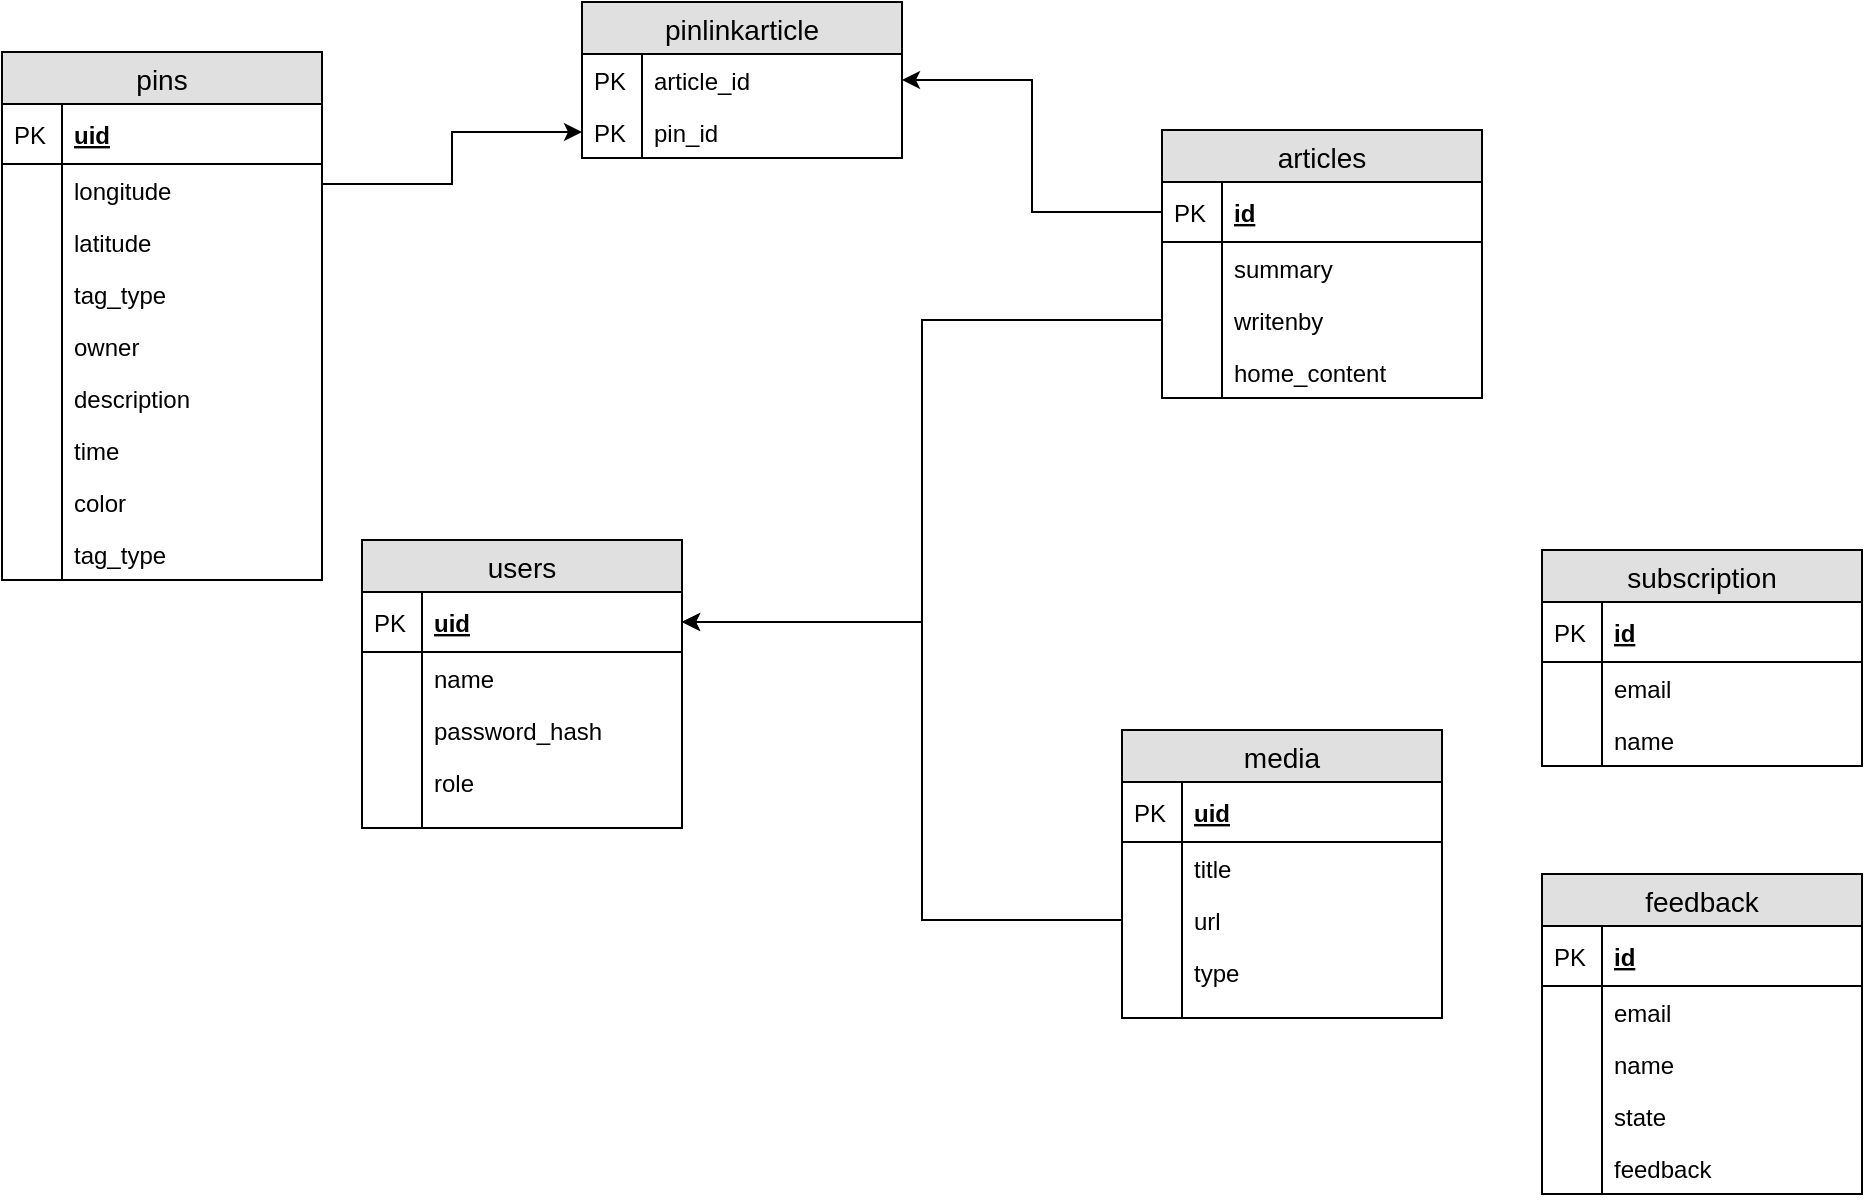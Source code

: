 <mxfile version="11.2.9" type="device" pages="1"><diagram id="zReOVSA7Pq5CZKI6merD" name="Page-1"><mxGraphModel dx="1304" dy="742" grid="1" gridSize="10" guides="1" tooltips="1" connect="1" arrows="1" fold="1" page="1" pageScale="1" pageWidth="850" pageHeight="1100" math="0" shadow="0"><root><mxCell id="0"/><mxCell id="1" parent="0"/><mxCell id="cJRVfvNDg5Zzi38RU6Ew-1" value="articles" style="swimlane;fontStyle=0;childLayout=stackLayout;horizontal=1;startSize=26;fillColor=#e0e0e0;horizontalStack=0;resizeParent=1;resizeParentMax=0;resizeLast=0;collapsible=1;marginBottom=0;swimlaneFillColor=#ffffff;align=center;fontSize=14;" parent="1" vertex="1"><mxGeometry x="380" y="95" width="160" height="134" as="geometry"/></mxCell><mxCell id="cJRVfvNDg5Zzi38RU6Ew-2" value="id" style="shape=partialRectangle;top=0;left=0;right=0;bottom=1;align=left;verticalAlign=middle;fillColor=none;spacingLeft=34;spacingRight=4;overflow=hidden;rotatable=0;points=[[0,0.5],[1,0.5]];portConstraint=eastwest;dropTarget=0;fontStyle=5;fontSize=12;" parent="cJRVfvNDg5Zzi38RU6Ew-1" vertex="1"><mxGeometry y="26" width="160" height="30" as="geometry"/></mxCell><mxCell id="cJRVfvNDg5Zzi38RU6Ew-3" value="PK" style="shape=partialRectangle;top=0;left=0;bottom=0;fillColor=none;align=left;verticalAlign=middle;spacingLeft=4;spacingRight=4;overflow=hidden;rotatable=0;points=[];portConstraint=eastwest;part=1;fontSize=12;" parent="cJRVfvNDg5Zzi38RU6Ew-2" vertex="1" connectable="0"><mxGeometry width="30" height="30" as="geometry"/></mxCell><mxCell id="cJRVfvNDg5Zzi38RU6Ew-4" value="summary" style="shape=partialRectangle;top=0;left=0;right=0;bottom=0;align=left;verticalAlign=top;fillColor=none;spacingLeft=34;spacingRight=4;overflow=hidden;rotatable=0;points=[[0,0.5],[1,0.5]];portConstraint=eastwest;dropTarget=0;fontSize=12;" parent="cJRVfvNDg5Zzi38RU6Ew-1" vertex="1"><mxGeometry y="56" width="160" height="26" as="geometry"/></mxCell><mxCell id="cJRVfvNDg5Zzi38RU6Ew-5" value="" style="shape=partialRectangle;top=0;left=0;bottom=0;fillColor=none;align=left;verticalAlign=top;spacingLeft=4;spacingRight=4;overflow=hidden;rotatable=0;points=[];portConstraint=eastwest;part=1;fontSize=12;" parent="cJRVfvNDg5Zzi38RU6Ew-4" vertex="1" connectable="0"><mxGeometry width="30" height="26" as="geometry"/></mxCell><mxCell id="cJRVfvNDg5Zzi38RU6Ew-76" value="writenby" style="shape=partialRectangle;top=0;left=0;right=0;bottom=0;align=left;verticalAlign=top;fillColor=none;spacingLeft=34;spacingRight=4;overflow=hidden;rotatable=0;points=[[0,0.5],[1,0.5]];portConstraint=eastwest;dropTarget=0;fontSize=12;" parent="cJRVfvNDg5Zzi38RU6Ew-1" vertex="1"><mxGeometry y="82" width="160" height="26" as="geometry"/></mxCell><mxCell id="cJRVfvNDg5Zzi38RU6Ew-77" value="" style="shape=partialRectangle;top=0;left=0;bottom=0;fillColor=none;align=left;verticalAlign=top;spacingLeft=4;spacingRight=4;overflow=hidden;rotatable=0;points=[];portConstraint=eastwest;part=1;fontSize=12;" parent="cJRVfvNDg5Zzi38RU6Ew-76" vertex="1" connectable="0"><mxGeometry width="30" height="26" as="geometry"/></mxCell><mxCell id="L6mAO4i48AhPAlog-JBE-1" value="home_content" style="shape=partialRectangle;top=0;left=0;right=0;bottom=0;align=left;verticalAlign=top;fillColor=none;spacingLeft=34;spacingRight=4;overflow=hidden;rotatable=0;points=[[0,0.5],[1,0.5]];portConstraint=eastwest;dropTarget=0;fontSize=12;" vertex="1" parent="cJRVfvNDg5Zzi38RU6Ew-1"><mxGeometry y="108" width="160" height="26" as="geometry"/></mxCell><mxCell id="L6mAO4i48AhPAlog-JBE-2" value="" style="shape=partialRectangle;top=0;left=0;bottom=0;fillColor=none;align=left;verticalAlign=top;spacingLeft=4;spacingRight=4;overflow=hidden;rotatable=0;points=[];portConstraint=eastwest;part=1;fontSize=12;" vertex="1" connectable="0" parent="L6mAO4i48AhPAlog-JBE-1"><mxGeometry width="30" height="26" as="geometry"/></mxCell><mxCell id="Q3hdcjq6droh1dv9bMaz-24" style="edgeStyle=orthogonalEdgeStyle;rounded=0;orthogonalLoop=1;jettySize=auto;html=1;exitX=1;exitY=0.25;exitDx=0;exitDy=0;entryX=0;entryY=0.5;entryDx=0;entryDy=0;" parent="1" source="cJRVfvNDg5Zzi38RU6Ew-20" target="Q3hdcjq6droh1dv9bMaz-18" edge="1"><mxGeometry relative="1" as="geometry"/></mxCell><mxCell id="cJRVfvNDg5Zzi38RU6Ew-20" value="pins" style="swimlane;fontStyle=0;childLayout=stackLayout;horizontal=1;startSize=26;fillColor=#e0e0e0;horizontalStack=0;resizeParent=1;resizeParentMax=0;resizeLast=0;collapsible=1;marginBottom=0;swimlaneFillColor=#ffffff;align=center;fontSize=14;" parent="1" vertex="1"><mxGeometry x="-200" y="56" width="160" height="264" as="geometry"/></mxCell><mxCell id="cJRVfvNDg5Zzi38RU6Ew-21" value="uid" style="shape=partialRectangle;top=0;left=0;right=0;bottom=1;align=left;verticalAlign=middle;fillColor=none;spacingLeft=34;spacingRight=4;overflow=hidden;rotatable=0;points=[[0,0.5],[1,0.5]];portConstraint=eastwest;dropTarget=0;fontStyle=5;fontSize=12;" parent="cJRVfvNDg5Zzi38RU6Ew-20" vertex="1"><mxGeometry y="26" width="160" height="30" as="geometry"/></mxCell><mxCell id="cJRVfvNDg5Zzi38RU6Ew-22" value="PK" style="shape=partialRectangle;top=0;left=0;bottom=0;fillColor=none;align=left;verticalAlign=middle;spacingLeft=4;spacingRight=4;overflow=hidden;rotatable=0;points=[];portConstraint=eastwest;part=1;fontSize=12;" parent="cJRVfvNDg5Zzi38RU6Ew-21" vertex="1" connectable="0"><mxGeometry width="30" height="30" as="geometry"/></mxCell><mxCell id="cJRVfvNDg5Zzi38RU6Ew-23" value="longitude" style="shape=partialRectangle;top=0;left=0;right=0;bottom=0;align=left;verticalAlign=top;fillColor=none;spacingLeft=34;spacingRight=4;overflow=hidden;rotatable=0;points=[[0,0.5],[1,0.5]];portConstraint=eastwest;dropTarget=0;fontSize=12;" parent="cJRVfvNDg5Zzi38RU6Ew-20" vertex="1"><mxGeometry y="56" width="160" height="26" as="geometry"/></mxCell><mxCell id="cJRVfvNDg5Zzi38RU6Ew-24" value="" style="shape=partialRectangle;top=0;left=0;bottom=0;fillColor=none;align=left;verticalAlign=top;spacingLeft=4;spacingRight=4;overflow=hidden;rotatable=0;points=[];portConstraint=eastwest;part=1;fontSize=12;" parent="cJRVfvNDg5Zzi38RU6Ew-23" vertex="1" connectable="0"><mxGeometry width="30" height="26" as="geometry"/></mxCell><mxCell id="cJRVfvNDg5Zzi38RU6Ew-25" value="latitude" style="shape=partialRectangle;top=0;left=0;right=0;bottom=0;align=left;verticalAlign=top;fillColor=none;spacingLeft=34;spacingRight=4;overflow=hidden;rotatable=0;points=[[0,0.5],[1,0.5]];portConstraint=eastwest;dropTarget=0;fontSize=12;" parent="cJRVfvNDg5Zzi38RU6Ew-20" vertex="1"><mxGeometry y="82" width="160" height="26" as="geometry"/></mxCell><mxCell id="cJRVfvNDg5Zzi38RU6Ew-26" value="" style="shape=partialRectangle;top=0;left=0;bottom=0;fillColor=none;align=left;verticalAlign=top;spacingLeft=4;spacingRight=4;overflow=hidden;rotatable=0;points=[];portConstraint=eastwest;part=1;fontSize=12;" parent="cJRVfvNDg5Zzi38RU6Ew-25" vertex="1" connectable="0"><mxGeometry width="30" height="26" as="geometry"/></mxCell><mxCell id="L6mAO4i48AhPAlog-JBE-10" value="tag_type" style="shape=partialRectangle;top=0;left=0;right=0;bottom=0;align=left;verticalAlign=top;fillColor=none;spacingLeft=34;spacingRight=4;overflow=hidden;rotatable=0;points=[[0,0.5],[1,0.5]];portConstraint=eastwest;dropTarget=0;fontSize=12;" vertex="1" parent="cJRVfvNDg5Zzi38RU6Ew-20"><mxGeometry y="108" width="160" height="26" as="geometry"/></mxCell><mxCell id="L6mAO4i48AhPAlog-JBE-11" value="" style="shape=partialRectangle;top=0;left=0;bottom=0;fillColor=none;align=left;verticalAlign=top;spacingLeft=4;spacingRight=4;overflow=hidden;rotatable=0;points=[];portConstraint=eastwest;part=1;fontSize=12;" vertex="1" connectable="0" parent="L6mAO4i48AhPAlog-JBE-10"><mxGeometry width="30" height="26" as="geometry"/></mxCell><mxCell id="L6mAO4i48AhPAlog-JBE-6" value="owner" style="shape=partialRectangle;top=0;left=0;right=0;bottom=0;align=left;verticalAlign=top;fillColor=none;spacingLeft=34;spacingRight=4;overflow=hidden;rotatable=0;points=[[0,0.5],[1,0.5]];portConstraint=eastwest;dropTarget=0;fontSize=12;" vertex="1" parent="cJRVfvNDg5Zzi38RU6Ew-20"><mxGeometry y="134" width="160" height="26" as="geometry"/></mxCell><mxCell id="L6mAO4i48AhPAlog-JBE-7" value="" style="shape=partialRectangle;top=0;left=0;bottom=0;fillColor=none;align=left;verticalAlign=top;spacingLeft=4;spacingRight=4;overflow=hidden;rotatable=0;points=[];portConstraint=eastwest;part=1;fontSize=12;" vertex="1" connectable="0" parent="L6mAO4i48AhPAlog-JBE-6"><mxGeometry width="30" height="26" as="geometry"/></mxCell><mxCell id="cJRVfvNDg5Zzi38RU6Ew-27" value="description" style="shape=partialRectangle;top=0;left=0;right=0;bottom=0;align=left;verticalAlign=top;fillColor=none;spacingLeft=34;spacingRight=4;overflow=hidden;rotatable=0;points=[[0,0.5],[1,0.5]];portConstraint=eastwest;dropTarget=0;fontSize=12;" parent="cJRVfvNDg5Zzi38RU6Ew-20" vertex="1"><mxGeometry y="160" width="160" height="26" as="geometry"/></mxCell><mxCell id="cJRVfvNDg5Zzi38RU6Ew-28" value="" style="shape=partialRectangle;top=0;left=0;bottom=0;fillColor=none;align=left;verticalAlign=top;spacingLeft=4;spacingRight=4;overflow=hidden;rotatable=0;points=[];portConstraint=eastwest;part=1;fontSize=12;" parent="cJRVfvNDg5Zzi38RU6Ew-27" vertex="1" connectable="0"><mxGeometry width="30" height="26" as="geometry"/></mxCell><mxCell id="cJRVfvNDg5Zzi38RU6Ew-29" value="time" style="shape=partialRectangle;top=0;left=0;right=0;bottom=0;align=left;verticalAlign=top;fillColor=none;spacingLeft=34;spacingRight=4;overflow=hidden;rotatable=0;points=[[0,0.5],[1,0.5]];portConstraint=eastwest;dropTarget=0;fontSize=12;" parent="cJRVfvNDg5Zzi38RU6Ew-20" vertex="1"><mxGeometry y="186" width="160" height="26" as="geometry"/></mxCell><mxCell id="cJRVfvNDg5Zzi38RU6Ew-30" value="" style="shape=partialRectangle;top=0;left=0;bottom=0;fillColor=none;align=left;verticalAlign=top;spacingLeft=4;spacingRight=4;overflow=hidden;rotatable=0;points=[];portConstraint=eastwest;part=1;fontSize=12;" parent="cJRVfvNDg5Zzi38RU6Ew-29" vertex="1" connectable="0"><mxGeometry width="30" height="26" as="geometry"/></mxCell><mxCell id="L6mAO4i48AhPAlog-JBE-12" value="color" style="shape=partialRectangle;top=0;left=0;right=0;bottom=0;align=left;verticalAlign=top;fillColor=none;spacingLeft=34;spacingRight=4;overflow=hidden;rotatable=0;points=[[0,0.5],[1,0.5]];portConstraint=eastwest;dropTarget=0;fontSize=12;" vertex="1" parent="cJRVfvNDg5Zzi38RU6Ew-20"><mxGeometry y="212" width="160" height="26" as="geometry"/></mxCell><mxCell id="L6mAO4i48AhPAlog-JBE-13" value="" style="shape=partialRectangle;top=0;left=0;bottom=0;fillColor=none;align=left;verticalAlign=top;spacingLeft=4;spacingRight=4;overflow=hidden;rotatable=0;points=[];portConstraint=eastwest;part=1;fontSize=12;" vertex="1" connectable="0" parent="L6mAO4i48AhPAlog-JBE-12"><mxGeometry width="30" height="26" as="geometry"/></mxCell><mxCell id="L6mAO4i48AhPAlog-JBE-8" value="tag_type" style="shape=partialRectangle;top=0;left=0;right=0;bottom=0;align=left;verticalAlign=top;fillColor=none;spacingLeft=34;spacingRight=4;overflow=hidden;rotatable=0;points=[[0,0.5],[1,0.5]];portConstraint=eastwest;dropTarget=0;fontSize=12;" vertex="1" parent="cJRVfvNDg5Zzi38RU6Ew-20"><mxGeometry y="238" width="160" height="26" as="geometry"/></mxCell><mxCell id="L6mAO4i48AhPAlog-JBE-9" value="" style="shape=partialRectangle;top=0;left=0;bottom=0;fillColor=none;align=left;verticalAlign=top;spacingLeft=4;spacingRight=4;overflow=hidden;rotatable=0;points=[];portConstraint=eastwest;part=1;fontSize=12;" vertex="1" connectable="0" parent="L6mAO4i48AhPAlog-JBE-8"><mxGeometry width="30" height="26" as="geometry"/></mxCell><mxCell id="cJRVfvNDg5Zzi38RU6Ew-43" value="users" style="swimlane;fontStyle=0;childLayout=stackLayout;horizontal=1;startSize=26;fillColor=#e0e0e0;horizontalStack=0;resizeParent=1;resizeParentMax=0;resizeLast=0;collapsible=1;marginBottom=0;swimlaneFillColor=#ffffff;align=center;fontSize=14;" parent="1" vertex="1"><mxGeometry x="-20" y="300" width="160" height="144" as="geometry"/></mxCell><mxCell id="cJRVfvNDg5Zzi38RU6Ew-44" value="uid" style="shape=partialRectangle;top=0;left=0;right=0;bottom=1;align=left;verticalAlign=middle;fillColor=none;spacingLeft=34;spacingRight=4;overflow=hidden;rotatable=0;points=[[0,0.5],[1,0.5]];portConstraint=eastwest;dropTarget=0;fontStyle=5;fontSize=12;" parent="cJRVfvNDg5Zzi38RU6Ew-43" vertex="1"><mxGeometry y="26" width="160" height="30" as="geometry"/></mxCell><mxCell id="cJRVfvNDg5Zzi38RU6Ew-45" value="PK" style="shape=partialRectangle;top=0;left=0;bottom=0;fillColor=none;align=left;verticalAlign=middle;spacingLeft=4;spacingRight=4;overflow=hidden;rotatable=0;points=[];portConstraint=eastwest;part=1;fontSize=12;" parent="cJRVfvNDg5Zzi38RU6Ew-44" vertex="1" connectable="0"><mxGeometry width="30" height="30" as="geometry"/></mxCell><mxCell id="cJRVfvNDg5Zzi38RU6Ew-46" value="name" style="shape=partialRectangle;top=0;left=0;right=0;bottom=0;align=left;verticalAlign=top;fillColor=none;spacingLeft=34;spacingRight=4;overflow=hidden;rotatable=0;points=[[0,0.5],[1,0.5]];portConstraint=eastwest;dropTarget=0;fontSize=12;" parent="cJRVfvNDg5Zzi38RU6Ew-43" vertex="1"><mxGeometry y="56" width="160" height="26" as="geometry"/></mxCell><mxCell id="cJRVfvNDg5Zzi38RU6Ew-47" value="" style="shape=partialRectangle;top=0;left=0;bottom=0;fillColor=none;align=left;verticalAlign=top;spacingLeft=4;spacingRight=4;overflow=hidden;rotatable=0;points=[];portConstraint=eastwest;part=1;fontSize=12;" parent="cJRVfvNDg5Zzi38RU6Ew-46" vertex="1" connectable="0"><mxGeometry width="30" height="26" as="geometry"/></mxCell><mxCell id="cJRVfvNDg5Zzi38RU6Ew-54" value="password_hash" style="shape=partialRectangle;top=0;left=0;right=0;bottom=0;align=left;verticalAlign=top;fillColor=none;spacingLeft=34;spacingRight=4;overflow=hidden;rotatable=0;points=[[0,0.5],[1,0.5]];portConstraint=eastwest;dropTarget=0;fontSize=12;" parent="cJRVfvNDg5Zzi38RU6Ew-43" vertex="1"><mxGeometry y="82" width="160" height="26" as="geometry"/></mxCell><mxCell id="cJRVfvNDg5Zzi38RU6Ew-55" value="" style="shape=partialRectangle;top=0;left=0;bottom=0;fillColor=none;align=left;verticalAlign=top;spacingLeft=4;spacingRight=4;overflow=hidden;rotatable=0;points=[];portConstraint=eastwest;part=1;fontSize=12;" parent="cJRVfvNDg5Zzi38RU6Ew-54" vertex="1" connectable="0"><mxGeometry width="30" height="26" as="geometry"/></mxCell><mxCell id="cJRVfvNDg5Zzi38RU6Ew-50" value="role" style="shape=partialRectangle;top=0;left=0;right=0;bottom=0;align=left;verticalAlign=top;fillColor=none;spacingLeft=34;spacingRight=4;overflow=hidden;rotatable=0;points=[[0,0.5],[1,0.5]];portConstraint=eastwest;dropTarget=0;fontSize=12;" parent="cJRVfvNDg5Zzi38RU6Ew-43" vertex="1"><mxGeometry y="108" width="160" height="26" as="geometry"/></mxCell><mxCell id="cJRVfvNDg5Zzi38RU6Ew-51" value="" style="shape=partialRectangle;top=0;left=0;bottom=0;fillColor=none;align=left;verticalAlign=top;spacingLeft=4;spacingRight=4;overflow=hidden;rotatable=0;points=[];portConstraint=eastwest;part=1;fontSize=12;" parent="cJRVfvNDg5Zzi38RU6Ew-50" vertex="1" connectable="0"><mxGeometry width="30" height="26" as="geometry"/></mxCell><mxCell id="cJRVfvNDg5Zzi38RU6Ew-52" value="" style="shape=partialRectangle;top=0;left=0;right=0;bottom=0;align=left;verticalAlign=top;fillColor=none;spacingLeft=34;spacingRight=4;overflow=hidden;rotatable=0;points=[[0,0.5],[1,0.5]];portConstraint=eastwest;dropTarget=0;fontSize=12;" parent="cJRVfvNDg5Zzi38RU6Ew-43" vertex="1"><mxGeometry y="134" width="160" height="10" as="geometry"/></mxCell><mxCell id="cJRVfvNDg5Zzi38RU6Ew-53" value="" style="shape=partialRectangle;top=0;left=0;bottom=0;fillColor=none;align=left;verticalAlign=top;spacingLeft=4;spacingRight=4;overflow=hidden;rotatable=0;points=[];portConstraint=eastwest;part=1;fontSize=12;" parent="cJRVfvNDg5Zzi38RU6Ew-52" vertex="1" connectable="0"><mxGeometry width="30" height="10" as="geometry"/></mxCell><mxCell id="cJRVfvNDg5Zzi38RU6Ew-56" value="media" style="swimlane;fontStyle=0;childLayout=stackLayout;horizontal=1;startSize=26;fillColor=#e0e0e0;horizontalStack=0;resizeParent=1;resizeParentMax=0;resizeLast=0;collapsible=1;marginBottom=0;swimlaneFillColor=#ffffff;align=center;fontSize=14;" parent="1" vertex="1"><mxGeometry x="360" y="395" width="160" height="144" as="geometry"/></mxCell><mxCell id="cJRVfvNDg5Zzi38RU6Ew-57" value="uid" style="shape=partialRectangle;top=0;left=0;right=0;bottom=1;align=left;verticalAlign=middle;fillColor=none;spacingLeft=34;spacingRight=4;overflow=hidden;rotatable=0;points=[[0,0.5],[1,0.5]];portConstraint=eastwest;dropTarget=0;fontStyle=5;fontSize=12;" parent="cJRVfvNDg5Zzi38RU6Ew-56" vertex="1"><mxGeometry y="26" width="160" height="30" as="geometry"/></mxCell><mxCell id="cJRVfvNDg5Zzi38RU6Ew-58" value="PK" style="shape=partialRectangle;top=0;left=0;bottom=0;fillColor=none;align=left;verticalAlign=middle;spacingLeft=4;spacingRight=4;overflow=hidden;rotatable=0;points=[];portConstraint=eastwest;part=1;fontSize=12;" parent="cJRVfvNDg5Zzi38RU6Ew-57" vertex="1" connectable="0"><mxGeometry width="30" height="30" as="geometry"/></mxCell><mxCell id="cJRVfvNDg5Zzi38RU6Ew-59" value="title" style="shape=partialRectangle;top=0;left=0;right=0;bottom=0;align=left;verticalAlign=top;fillColor=none;spacingLeft=34;spacingRight=4;overflow=hidden;rotatable=0;points=[[0,0.5],[1,0.5]];portConstraint=eastwest;dropTarget=0;fontSize=12;" parent="cJRVfvNDg5Zzi38RU6Ew-56" vertex="1"><mxGeometry y="56" width="160" height="26" as="geometry"/></mxCell><mxCell id="cJRVfvNDg5Zzi38RU6Ew-60" value="" style="shape=partialRectangle;top=0;left=0;bottom=0;fillColor=none;align=left;verticalAlign=top;spacingLeft=4;spacingRight=4;overflow=hidden;rotatable=0;points=[];portConstraint=eastwest;part=1;fontSize=12;" parent="cJRVfvNDg5Zzi38RU6Ew-59" vertex="1" connectable="0"><mxGeometry width="30" height="26" as="geometry"/></mxCell><mxCell id="cJRVfvNDg5Zzi38RU6Ew-79" value="url" style="shape=partialRectangle;top=0;left=0;right=0;bottom=0;align=left;verticalAlign=top;fillColor=none;spacingLeft=34;spacingRight=4;overflow=hidden;rotatable=0;points=[[0,0.5],[1,0.5]];portConstraint=eastwest;dropTarget=0;fontSize=12;" parent="cJRVfvNDg5Zzi38RU6Ew-56" vertex="1"><mxGeometry y="82" width="160" height="26" as="geometry"/></mxCell><mxCell id="cJRVfvNDg5Zzi38RU6Ew-80" value="" style="shape=partialRectangle;top=0;left=0;bottom=0;fillColor=none;align=left;verticalAlign=top;spacingLeft=4;spacingRight=4;overflow=hidden;rotatable=0;points=[];portConstraint=eastwest;part=1;fontSize=12;" parent="cJRVfvNDg5Zzi38RU6Ew-79" vertex="1" connectable="0"><mxGeometry width="30" height="26" as="geometry"/></mxCell><mxCell id="cJRVfvNDg5Zzi38RU6Ew-61" value="type" style="shape=partialRectangle;top=0;left=0;right=0;bottom=0;align=left;verticalAlign=top;fillColor=none;spacingLeft=34;spacingRight=4;overflow=hidden;rotatable=0;points=[[0,0.5],[1,0.5]];portConstraint=eastwest;dropTarget=0;fontSize=12;" parent="cJRVfvNDg5Zzi38RU6Ew-56" vertex="1"><mxGeometry y="108" width="160" height="26" as="geometry"/></mxCell><mxCell id="cJRVfvNDg5Zzi38RU6Ew-62" value="" style="shape=partialRectangle;top=0;left=0;bottom=0;fillColor=none;align=left;verticalAlign=top;spacingLeft=4;spacingRight=4;overflow=hidden;rotatable=0;points=[];portConstraint=eastwest;part=1;fontSize=12;" parent="cJRVfvNDg5Zzi38RU6Ew-61" vertex="1" connectable="0"><mxGeometry width="30" height="26" as="geometry"/></mxCell><mxCell id="cJRVfvNDg5Zzi38RU6Ew-63" value="" style="shape=partialRectangle;top=0;left=0;right=0;bottom=0;align=left;verticalAlign=top;fillColor=none;spacingLeft=34;spacingRight=4;overflow=hidden;rotatable=0;points=[[0,0.5],[1,0.5]];portConstraint=eastwest;dropTarget=0;fontSize=12;" parent="cJRVfvNDg5Zzi38RU6Ew-56" vertex="1"><mxGeometry y="134" width="160" height="10" as="geometry"/></mxCell><mxCell id="cJRVfvNDg5Zzi38RU6Ew-64" value="" style="shape=partialRectangle;top=0;left=0;bottom=0;fillColor=none;align=left;verticalAlign=top;spacingLeft=4;spacingRight=4;overflow=hidden;rotatable=0;points=[];portConstraint=eastwest;part=1;fontSize=12;" parent="cJRVfvNDg5Zzi38RU6Ew-63" vertex="1" connectable="0"><mxGeometry width="30" height="10" as="geometry"/></mxCell><mxCell id="cJRVfvNDg5Zzi38RU6Ew-82" style="edgeStyle=orthogonalEdgeStyle;rounded=0;orthogonalLoop=1;jettySize=auto;html=1;exitX=0;exitY=0.5;exitDx=0;exitDy=0;entryX=1;entryY=0.5;entryDx=0;entryDy=0;" parent="1" source="cJRVfvNDg5Zzi38RU6Ew-79" target="cJRVfvNDg5Zzi38RU6Ew-44" edge="1"><mxGeometry relative="1" as="geometry"><Array as="points"><mxPoint x="260" y="490"/><mxPoint x="260" y="341"/></Array></mxGeometry></mxCell><mxCell id="PLJIVO9IedAGoEVM4yx3-1" value="subscription" style="swimlane;fontStyle=0;childLayout=stackLayout;horizontal=1;startSize=26;fillColor=#e0e0e0;horizontalStack=0;resizeParent=1;resizeParentMax=0;resizeLast=0;collapsible=1;marginBottom=0;swimlaneFillColor=#ffffff;align=center;fontSize=14;" parent="1" vertex="1"><mxGeometry x="570" y="305" width="160" height="108" as="geometry"/></mxCell><mxCell id="PLJIVO9IedAGoEVM4yx3-2" value="id" style="shape=partialRectangle;top=0;left=0;right=0;bottom=1;align=left;verticalAlign=middle;fillColor=none;spacingLeft=34;spacingRight=4;overflow=hidden;rotatable=0;points=[[0,0.5],[1,0.5]];portConstraint=eastwest;dropTarget=0;fontStyle=5;fontSize=12;" parent="PLJIVO9IedAGoEVM4yx3-1" vertex="1"><mxGeometry y="26" width="160" height="30" as="geometry"/></mxCell><mxCell id="PLJIVO9IedAGoEVM4yx3-3" value="PK" style="shape=partialRectangle;top=0;left=0;bottom=0;fillColor=none;align=left;verticalAlign=middle;spacingLeft=4;spacingRight=4;overflow=hidden;rotatable=0;points=[];portConstraint=eastwest;part=1;fontSize=12;" parent="PLJIVO9IedAGoEVM4yx3-2" vertex="1" connectable="0"><mxGeometry width="30" height="30" as="geometry"/></mxCell><mxCell id="PLJIVO9IedAGoEVM4yx3-4" value="email" style="shape=partialRectangle;top=0;left=0;right=0;bottom=0;align=left;verticalAlign=top;fillColor=none;spacingLeft=34;spacingRight=4;overflow=hidden;rotatable=0;points=[[0,0.5],[1,0.5]];portConstraint=eastwest;dropTarget=0;fontSize=12;" parent="PLJIVO9IedAGoEVM4yx3-1" vertex="1"><mxGeometry y="56" width="160" height="26" as="geometry"/></mxCell><mxCell id="PLJIVO9IedAGoEVM4yx3-5" value="" style="shape=partialRectangle;top=0;left=0;bottom=0;fillColor=none;align=left;verticalAlign=top;spacingLeft=4;spacingRight=4;overflow=hidden;rotatable=0;points=[];portConstraint=eastwest;part=1;fontSize=12;" parent="PLJIVO9IedAGoEVM4yx3-4" vertex="1" connectable="0"><mxGeometry width="30" height="26" as="geometry"/></mxCell><mxCell id="PLJIVO9IedAGoEVM4yx3-6" value="name" style="shape=partialRectangle;top=0;left=0;right=0;bottom=0;align=left;verticalAlign=top;fillColor=none;spacingLeft=34;spacingRight=4;overflow=hidden;rotatable=0;points=[[0,0.5],[1,0.5]];portConstraint=eastwest;dropTarget=0;fontSize=12;" parent="PLJIVO9IedAGoEVM4yx3-1" vertex="1"><mxGeometry y="82" width="160" height="26" as="geometry"/></mxCell><mxCell id="PLJIVO9IedAGoEVM4yx3-7" value="" style="shape=partialRectangle;top=0;left=0;bottom=0;fillColor=none;align=left;verticalAlign=top;spacingLeft=4;spacingRight=4;overflow=hidden;rotatable=0;points=[];portConstraint=eastwest;part=1;fontSize=12;" parent="PLJIVO9IedAGoEVM4yx3-6" vertex="1" connectable="0"><mxGeometry width="30" height="26" as="geometry"/></mxCell><mxCell id="PLJIVO9IedAGoEVM4yx3-10" value="feedback" style="swimlane;fontStyle=0;childLayout=stackLayout;horizontal=1;startSize=26;fillColor=#e0e0e0;horizontalStack=0;resizeParent=1;resizeParentMax=0;resizeLast=0;collapsible=1;marginBottom=0;swimlaneFillColor=#ffffff;align=center;fontSize=14;" parent="1" vertex="1"><mxGeometry x="570" y="467" width="160" height="160" as="geometry"/></mxCell><mxCell id="PLJIVO9IedAGoEVM4yx3-11" value="id" style="shape=partialRectangle;top=0;left=0;right=0;bottom=1;align=left;verticalAlign=middle;fillColor=none;spacingLeft=34;spacingRight=4;overflow=hidden;rotatable=0;points=[[0,0.5],[1,0.5]];portConstraint=eastwest;dropTarget=0;fontStyle=5;fontSize=12;" parent="PLJIVO9IedAGoEVM4yx3-10" vertex="1"><mxGeometry y="26" width="160" height="30" as="geometry"/></mxCell><mxCell id="PLJIVO9IedAGoEVM4yx3-12" value="PK" style="shape=partialRectangle;top=0;left=0;bottom=0;fillColor=none;align=left;verticalAlign=middle;spacingLeft=4;spacingRight=4;overflow=hidden;rotatable=0;points=[];portConstraint=eastwest;part=1;fontSize=12;" parent="PLJIVO9IedAGoEVM4yx3-11" vertex="1" connectable="0"><mxGeometry width="30" height="30" as="geometry"/></mxCell><mxCell id="PLJIVO9IedAGoEVM4yx3-13" value="email" style="shape=partialRectangle;top=0;left=0;right=0;bottom=0;align=left;verticalAlign=top;fillColor=none;spacingLeft=34;spacingRight=4;overflow=hidden;rotatable=0;points=[[0,0.5],[1,0.5]];portConstraint=eastwest;dropTarget=0;fontSize=12;" parent="PLJIVO9IedAGoEVM4yx3-10" vertex="1"><mxGeometry y="56" width="160" height="26" as="geometry"/></mxCell><mxCell id="PLJIVO9IedAGoEVM4yx3-14" value="" style="shape=partialRectangle;top=0;left=0;bottom=0;fillColor=none;align=left;verticalAlign=top;spacingLeft=4;spacingRight=4;overflow=hidden;rotatable=0;points=[];portConstraint=eastwest;part=1;fontSize=12;" parent="PLJIVO9IedAGoEVM4yx3-13" vertex="1" connectable="0"><mxGeometry width="30" height="26" as="geometry"/></mxCell><mxCell id="PLJIVO9IedAGoEVM4yx3-19" value="name" style="shape=partialRectangle;top=0;left=0;right=0;bottom=0;align=left;verticalAlign=top;fillColor=none;spacingLeft=34;spacingRight=4;overflow=hidden;rotatable=0;points=[[0,0.5],[1,0.5]];portConstraint=eastwest;dropTarget=0;fontSize=12;" parent="PLJIVO9IedAGoEVM4yx3-10" vertex="1"><mxGeometry y="82" width="160" height="26" as="geometry"/></mxCell><mxCell id="PLJIVO9IedAGoEVM4yx3-20" value="" style="shape=partialRectangle;top=0;left=0;bottom=0;fillColor=none;align=left;verticalAlign=top;spacingLeft=4;spacingRight=4;overflow=hidden;rotatable=0;points=[];portConstraint=eastwest;part=1;fontSize=12;" parent="PLJIVO9IedAGoEVM4yx3-19" vertex="1" connectable="0"><mxGeometry width="30" height="26" as="geometry"/></mxCell><mxCell id="L6mAO4i48AhPAlog-JBE-4" value="state" style="shape=partialRectangle;top=0;left=0;right=0;bottom=0;align=left;verticalAlign=top;fillColor=none;spacingLeft=34;spacingRight=4;overflow=hidden;rotatable=0;points=[[0,0.5],[1,0.5]];portConstraint=eastwest;dropTarget=0;fontSize=12;" vertex="1" parent="PLJIVO9IedAGoEVM4yx3-10"><mxGeometry y="108" width="160" height="26" as="geometry"/></mxCell><mxCell id="L6mAO4i48AhPAlog-JBE-5" value="" style="shape=partialRectangle;top=0;left=0;bottom=0;fillColor=none;align=left;verticalAlign=top;spacingLeft=4;spacingRight=4;overflow=hidden;rotatable=0;points=[];portConstraint=eastwest;part=1;fontSize=12;" vertex="1" connectable="0" parent="L6mAO4i48AhPAlog-JBE-4"><mxGeometry width="30" height="26" as="geometry"/></mxCell><mxCell id="PLJIVO9IedAGoEVM4yx3-15" value="feedback" style="shape=partialRectangle;top=0;left=0;right=0;bottom=0;align=left;verticalAlign=top;fillColor=none;spacingLeft=34;spacingRight=4;overflow=hidden;rotatable=0;points=[[0,0.5],[1,0.5]];portConstraint=eastwest;dropTarget=0;fontSize=12;" parent="PLJIVO9IedAGoEVM4yx3-10" vertex="1"><mxGeometry y="134" width="160" height="26" as="geometry"/></mxCell><mxCell id="PLJIVO9IedAGoEVM4yx3-16" value="" style="shape=partialRectangle;top=0;left=0;bottom=0;fillColor=none;align=left;verticalAlign=top;spacingLeft=4;spacingRight=4;overflow=hidden;rotatable=0;points=[];portConstraint=eastwest;part=1;fontSize=12;" parent="PLJIVO9IedAGoEVM4yx3-15" vertex="1" connectable="0"><mxGeometry width="30" height="26" as="geometry"/></mxCell><mxCell id="Q3hdcjq6droh1dv9bMaz-13" value="pinlinkarticle" style="swimlane;fontStyle=0;childLayout=stackLayout;horizontal=1;startSize=26;fillColor=#e0e0e0;horizontalStack=0;resizeParent=1;resizeParentMax=0;resizeLast=0;collapsible=1;marginBottom=0;swimlaneFillColor=#ffffff;align=center;fontSize=14;" parent="1" vertex="1"><mxGeometry x="90" y="31" width="160" height="78" as="geometry"/></mxCell><mxCell id="Q3hdcjq6droh1dv9bMaz-16" value="article_id" style="shape=partialRectangle;top=0;left=0;right=0;bottom=0;align=left;verticalAlign=top;fillColor=none;spacingLeft=34;spacingRight=4;overflow=hidden;rotatable=0;points=[[0,0.5],[1,0.5]];portConstraint=eastwest;dropTarget=0;fontSize=12;" parent="Q3hdcjq6droh1dv9bMaz-13" vertex="1"><mxGeometry y="26" width="160" height="26" as="geometry"/></mxCell><mxCell id="Q3hdcjq6droh1dv9bMaz-17" value="PK" style="shape=partialRectangle;top=0;left=0;bottom=0;fillColor=none;align=left;verticalAlign=top;spacingLeft=4;spacingRight=4;overflow=hidden;rotatable=0;points=[];portConstraint=eastwest;part=1;fontSize=12;" parent="Q3hdcjq6droh1dv9bMaz-16" vertex="1" connectable="0"><mxGeometry width="30" height="26" as="geometry"/></mxCell><mxCell id="Q3hdcjq6droh1dv9bMaz-18" value="pin_id" style="shape=partialRectangle;top=0;left=0;right=0;bottom=0;align=left;verticalAlign=top;fillColor=none;spacingLeft=34;spacingRight=4;overflow=hidden;rotatable=0;points=[[0,0.5],[1,0.5]];portConstraint=eastwest;dropTarget=0;fontSize=12;" parent="Q3hdcjq6droh1dv9bMaz-13" vertex="1"><mxGeometry y="52" width="160" height="26" as="geometry"/></mxCell><mxCell id="Q3hdcjq6droh1dv9bMaz-19" value="PK" style="shape=partialRectangle;top=0;left=0;bottom=0;fillColor=none;align=left;verticalAlign=top;spacingLeft=4;spacingRight=4;overflow=hidden;rotatable=0;points=[];portConstraint=eastwest;part=1;fontSize=12;" parent="Q3hdcjq6droh1dv9bMaz-18" vertex="1" connectable="0"><mxGeometry width="30" height="26" as="geometry"/></mxCell><mxCell id="Q3hdcjq6droh1dv9bMaz-25" style="edgeStyle=orthogonalEdgeStyle;rounded=0;orthogonalLoop=1;jettySize=auto;html=1;exitX=0;exitY=0.5;exitDx=0;exitDy=0;entryX=1;entryY=0.5;entryDx=0;entryDy=0;" parent="1" source="cJRVfvNDg5Zzi38RU6Ew-2" target="Q3hdcjq6droh1dv9bMaz-16" edge="1"><mxGeometry relative="1" as="geometry"/></mxCell><mxCell id="L6mAO4i48AhPAlog-JBE-3" style="edgeStyle=orthogonalEdgeStyle;rounded=0;orthogonalLoop=1;jettySize=auto;html=1;exitX=0;exitY=0.5;exitDx=0;exitDy=0;entryX=1;entryY=0.5;entryDx=0;entryDy=0;" edge="1" parent="1" source="cJRVfvNDg5Zzi38RU6Ew-76" target="cJRVfvNDg5Zzi38RU6Ew-44"><mxGeometry relative="1" as="geometry"/></mxCell></root></mxGraphModel></diagram></mxfile>
